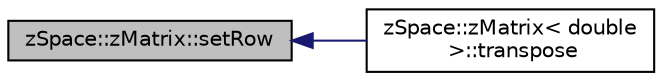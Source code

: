 digraph "zSpace::zMatrix::setRow"
{
  edge [fontname="Helvetica",fontsize="10",labelfontname="Helvetica",labelfontsize="10"];
  node [fontname="Helvetica",fontsize="10",shape=record];
  rankdir="LR";
  Node123 [label="zSpace::zMatrix::setRow",height=0.2,width=0.4,color="black", fillcolor="grey75", style="filled", fontcolor="black"];
  Node123 -> Node124 [dir="back",color="midnightblue",fontsize="10",style="solid",fontname="Helvetica"];
  Node124 [label="zSpace::zMatrix\< double\l \>::transpose",height=0.2,width=0.4,color="black", fillcolor="white", style="filled",URL="$classz_space_1_1z_matrix.html#a364dca7a222638c9fbec32c9c82a9426",tooltip="This method returns the transpose of the input matrix. "];
}
